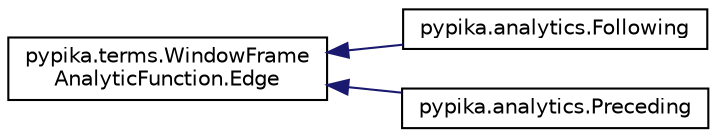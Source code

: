 digraph "Graphical Class Hierarchy"
{
 // LATEX_PDF_SIZE
  edge [fontname="Helvetica",fontsize="10",labelfontname="Helvetica",labelfontsize="10"];
  node [fontname="Helvetica",fontsize="10",shape=record];
  rankdir="LR";
  Node0 [label="pypika.terms.WindowFrame\lAnalyticFunction.Edge",height=0.2,width=0.4,color="black", fillcolor="white", style="filled",URL="$classpypika_1_1terms_1_1WindowFrameAnalyticFunction_1_1Edge.html",tooltip=" "];
  Node0 -> Node1 [dir="back",color="midnightblue",fontsize="10",style="solid",fontname="Helvetica"];
  Node1 [label="pypika.analytics.Following",height=0.2,width=0.4,color="black", fillcolor="white", style="filled",URL="$classpypika_1_1analytics_1_1Following.html",tooltip=" "];
  Node0 -> Node2 [dir="back",color="midnightblue",fontsize="10",style="solid",fontname="Helvetica"];
  Node2 [label="pypika.analytics.Preceding",height=0.2,width=0.4,color="black", fillcolor="white", style="filled",URL="$classpypika_1_1analytics_1_1Preceding.html",tooltip=" "];
}
